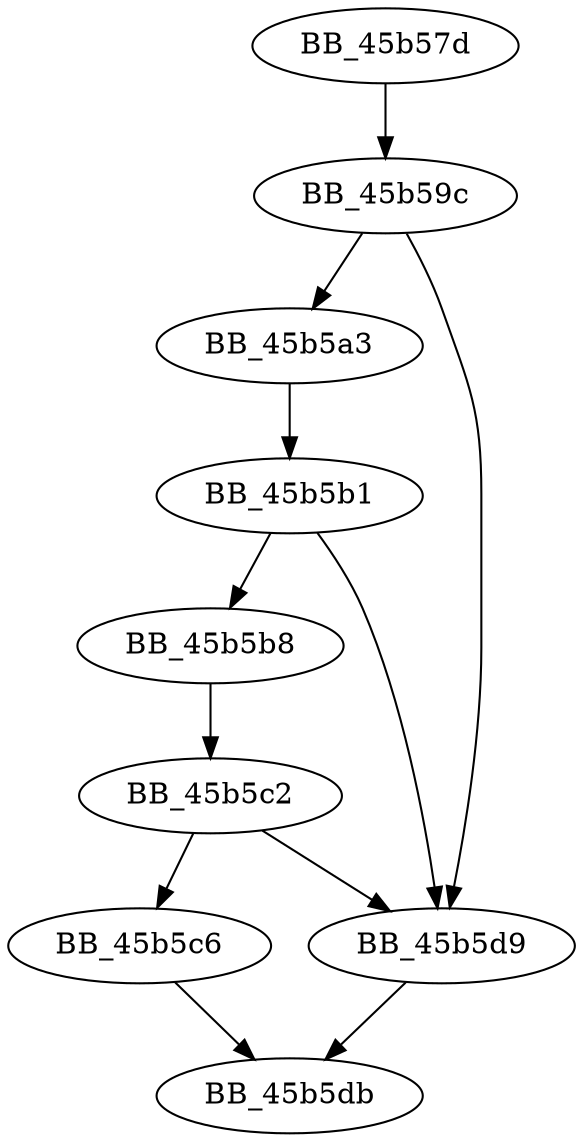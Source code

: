 DiGraph sub_45B57D{
BB_45b57d->BB_45b59c
BB_45b59c->BB_45b5a3
BB_45b59c->BB_45b5d9
BB_45b5a3->BB_45b5b1
BB_45b5b1->BB_45b5b8
BB_45b5b1->BB_45b5d9
BB_45b5b8->BB_45b5c2
BB_45b5c2->BB_45b5c6
BB_45b5c2->BB_45b5d9
BB_45b5c6->BB_45b5db
BB_45b5d9->BB_45b5db
}
